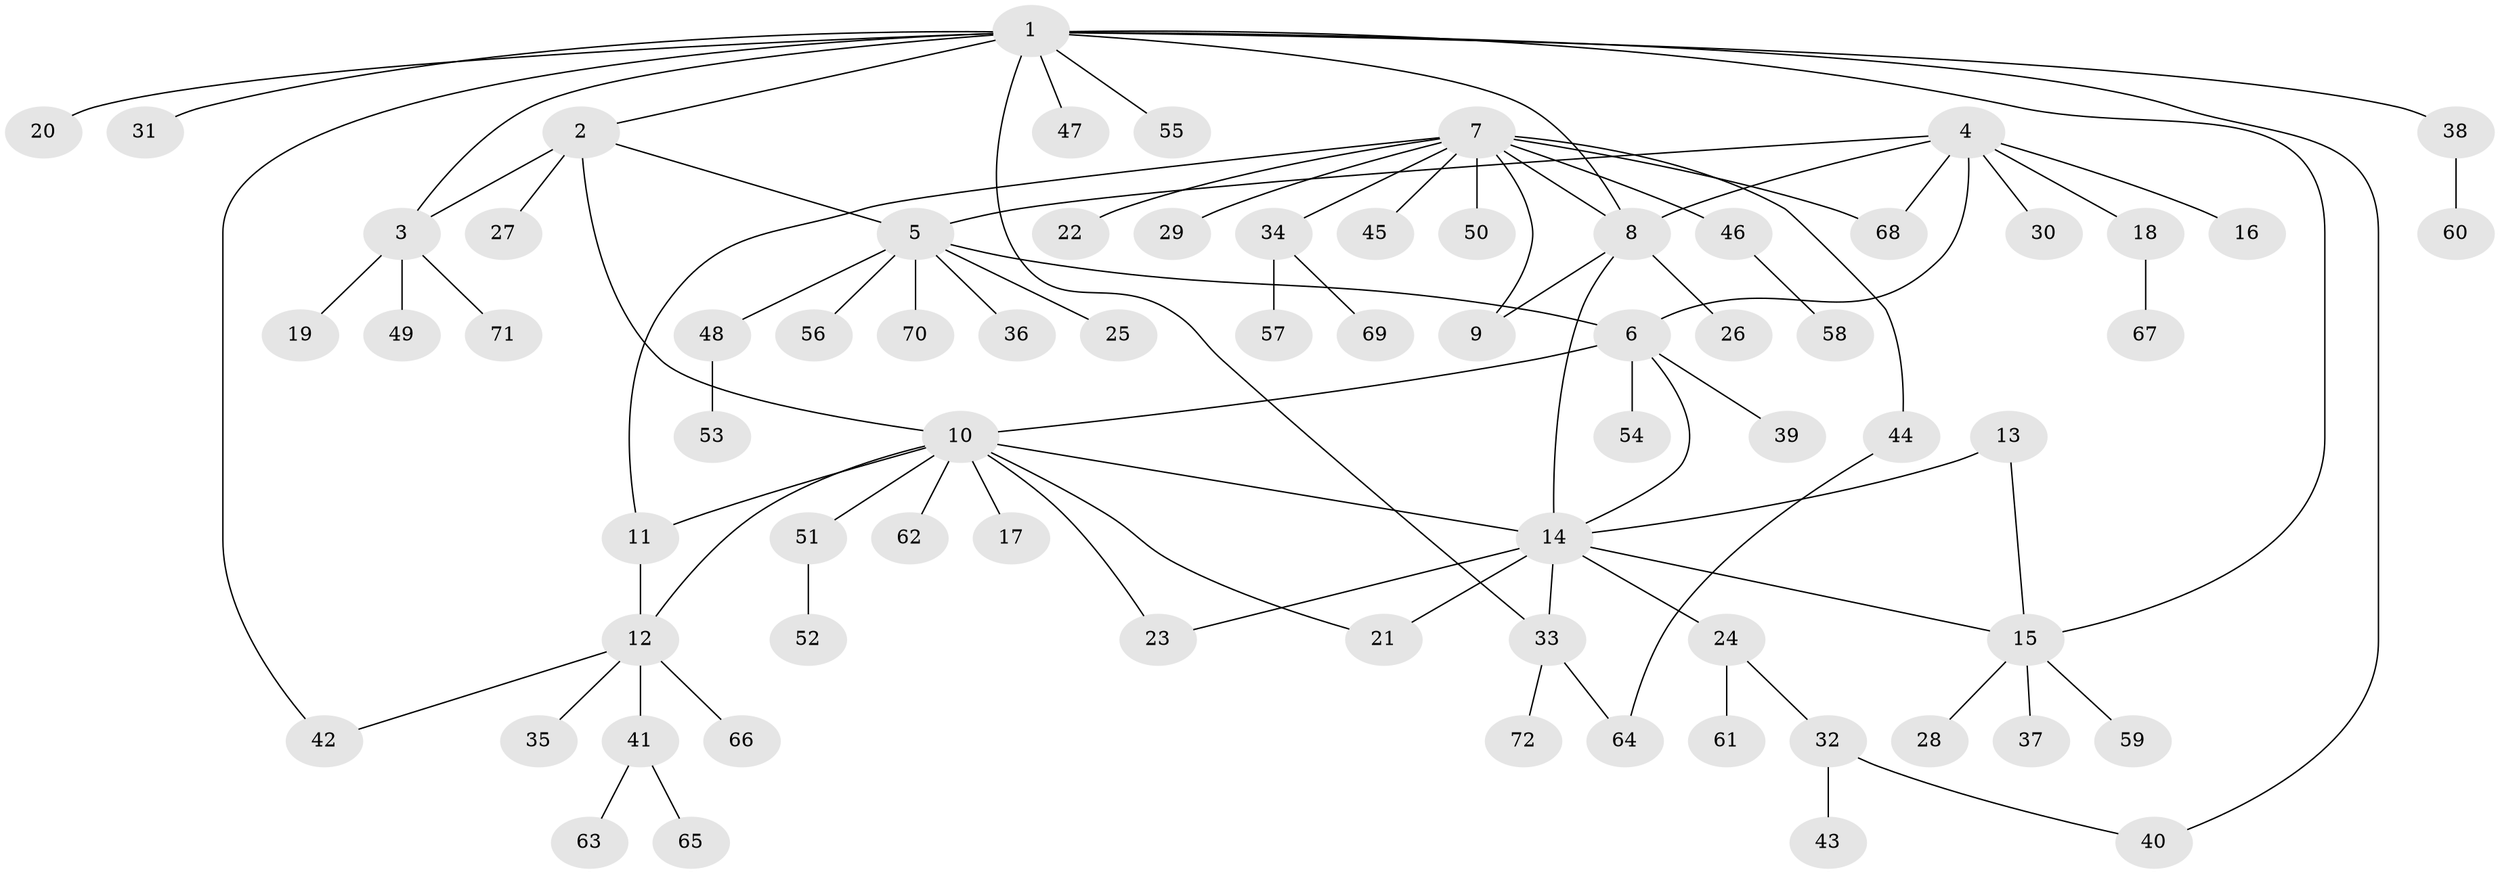 // coarse degree distribution, {3: 0.0392156862745098, 8: 0.0196078431372549, 2: 0.23529411764705882, 5: 0.0784313725490196, 7: 0.0392156862745098, 6: 0.0196078431372549, 4: 0.0392156862745098, 1: 0.49019607843137253, 10: 0.0196078431372549, 11: 0.0196078431372549}
// Generated by graph-tools (version 1.1) at 2025/37/03/04/25 23:37:40]
// undirected, 72 vertices, 89 edges
graph export_dot {
  node [color=gray90,style=filled];
  1;
  2;
  3;
  4;
  5;
  6;
  7;
  8;
  9;
  10;
  11;
  12;
  13;
  14;
  15;
  16;
  17;
  18;
  19;
  20;
  21;
  22;
  23;
  24;
  25;
  26;
  27;
  28;
  29;
  30;
  31;
  32;
  33;
  34;
  35;
  36;
  37;
  38;
  39;
  40;
  41;
  42;
  43;
  44;
  45;
  46;
  47;
  48;
  49;
  50;
  51;
  52;
  53;
  54;
  55;
  56;
  57;
  58;
  59;
  60;
  61;
  62;
  63;
  64;
  65;
  66;
  67;
  68;
  69;
  70;
  71;
  72;
  1 -- 2;
  1 -- 3;
  1 -- 8;
  1 -- 15;
  1 -- 20;
  1 -- 31;
  1 -- 33;
  1 -- 38;
  1 -- 40;
  1 -- 42;
  1 -- 47;
  1 -- 55;
  2 -- 3;
  2 -- 5;
  2 -- 10;
  2 -- 27;
  3 -- 19;
  3 -- 49;
  3 -- 71;
  4 -- 5;
  4 -- 6;
  4 -- 8;
  4 -- 16;
  4 -- 18;
  4 -- 30;
  4 -- 68;
  5 -- 6;
  5 -- 25;
  5 -- 36;
  5 -- 48;
  5 -- 56;
  5 -- 70;
  6 -- 10;
  6 -- 14;
  6 -- 39;
  6 -- 54;
  7 -- 8;
  7 -- 9;
  7 -- 11;
  7 -- 22;
  7 -- 29;
  7 -- 34;
  7 -- 44;
  7 -- 45;
  7 -- 46;
  7 -- 50;
  7 -- 68;
  8 -- 9;
  8 -- 14;
  8 -- 26;
  10 -- 11;
  10 -- 12;
  10 -- 14;
  10 -- 17;
  10 -- 21;
  10 -- 23;
  10 -- 51;
  10 -- 62;
  11 -- 12;
  12 -- 35;
  12 -- 41;
  12 -- 42;
  12 -- 66;
  13 -- 14;
  13 -- 15;
  14 -- 15;
  14 -- 21;
  14 -- 23;
  14 -- 24;
  14 -- 33;
  15 -- 28;
  15 -- 37;
  15 -- 59;
  18 -- 67;
  24 -- 32;
  24 -- 61;
  32 -- 40;
  32 -- 43;
  33 -- 64;
  33 -- 72;
  34 -- 57;
  34 -- 69;
  38 -- 60;
  41 -- 63;
  41 -- 65;
  44 -- 64;
  46 -- 58;
  48 -- 53;
  51 -- 52;
}
